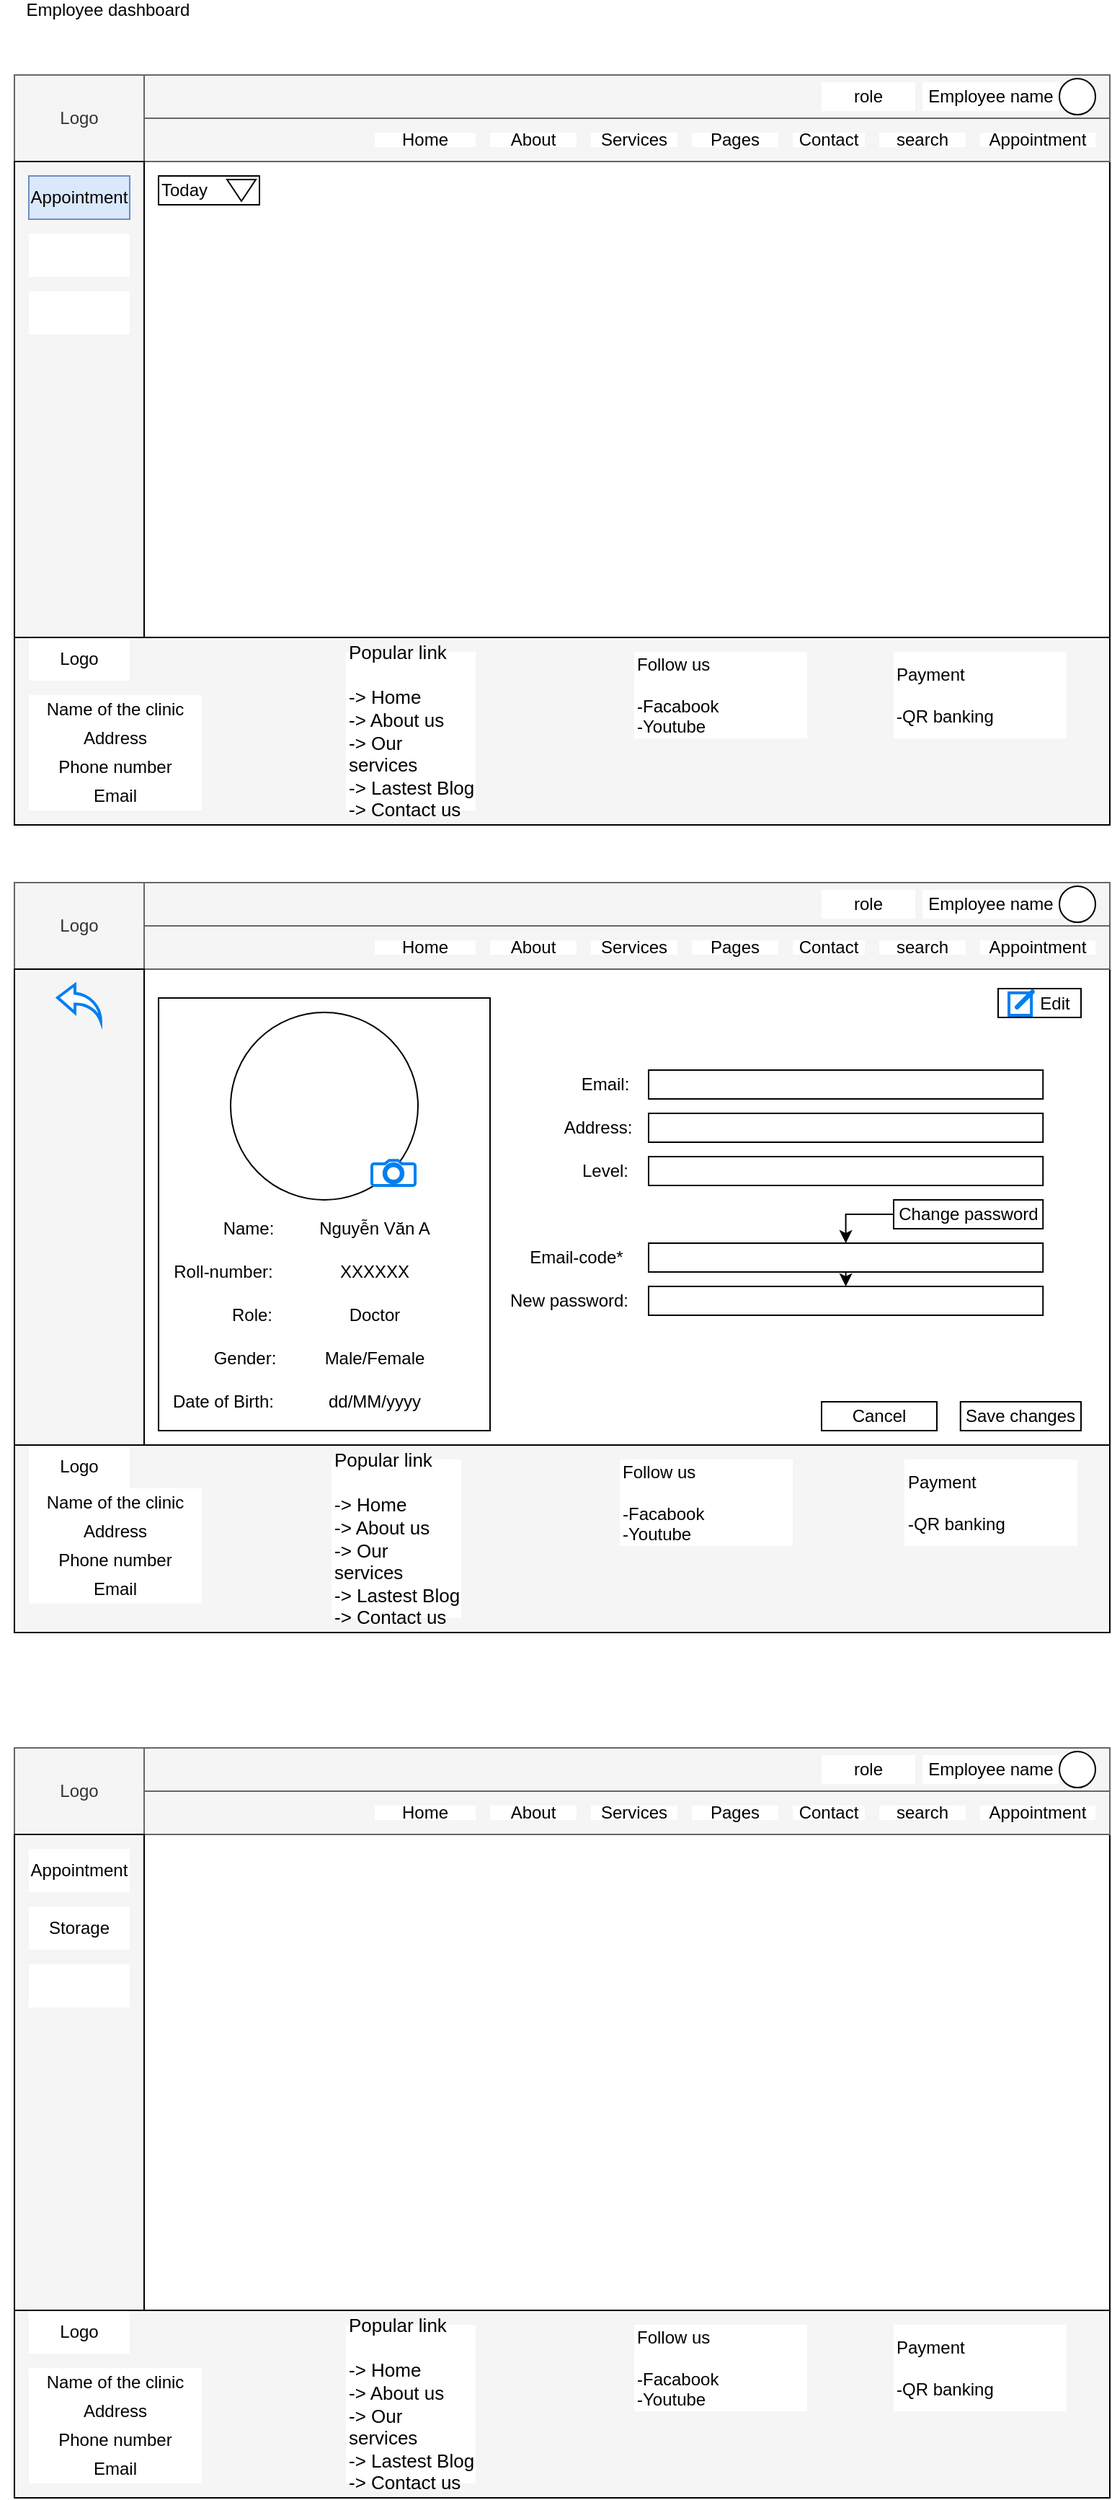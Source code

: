 <mxfile version="24.4.0" type="device">
  <diagram name="Page-1" id="k0tu-8JoDi0TnRKVN1S2">
    <mxGraphModel dx="1842" dy="1072" grid="1" gridSize="10" guides="1" tooltips="1" connect="1" arrows="1" fold="1" page="1" pageScale="1" pageWidth="850" pageHeight="1100" math="0" shadow="0">
      <root>
        <mxCell id="0" />
        <mxCell id="1" parent="0" />
        <mxCell id="kaYRoUPyHofxfCsmNQoP-1" value="" style="rounded=0;whiteSpace=wrap;html=1;" parent="1" vertex="1">
          <mxGeometry x="40" y="80" width="760" height="520" as="geometry" />
        </mxCell>
        <mxCell id="kaYRoUPyHofxfCsmNQoP-2" value="" style="rounded=0;whiteSpace=wrap;html=1;strokeColor=default;fillColor=#f5f5f5;fontColor=#333333;" parent="1" vertex="1">
          <mxGeometry x="40" y="470" width="760" height="130" as="geometry" />
        </mxCell>
        <mxCell id="kaYRoUPyHofxfCsmNQoP-3" value="header" style="rounded=0;whiteSpace=wrap;html=1;strokeColor=none;fillColor=#f5f5f5;fontColor=#333333;align=center;" parent="1" vertex="1">
          <mxGeometry x="40" y="80" width="760" height="60" as="geometry" />
        </mxCell>
        <mxCell id="kaYRoUPyHofxfCsmNQoP-4" value="Employee dashboard" style="rounded=0;whiteSpace=wrap;html=1;strokeColor=none;" parent="1" vertex="1">
          <mxGeometry x="30" y="30" width="150" height="10" as="geometry" />
        </mxCell>
        <mxCell id="kaYRoUPyHofxfCsmNQoP-5" value="Logo" style="rounded=0;whiteSpace=wrap;html=1;strokeColor=#666666;fillColor=#f5f5f5;fontColor=#333333;" parent="1" vertex="1">
          <mxGeometry x="40" y="80" width="90" height="60" as="geometry" />
        </mxCell>
        <mxCell id="kaYRoUPyHofxfCsmNQoP-6" value="" style="rounded=0;whiteSpace=wrap;html=1;strokeColor=#666666;fillColor=#f5f5f5;fontColor=#333333;" parent="1" vertex="1">
          <mxGeometry x="130" y="80" width="670" height="30" as="geometry" />
        </mxCell>
        <mxCell id="kaYRoUPyHofxfCsmNQoP-7" value="" style="rounded=0;whiteSpace=wrap;html=1;fillColor=#f5f5f5;fontColor=#333333;strokeColor=#666666;" parent="1" vertex="1">
          <mxGeometry x="130" y="110" width="670" height="30" as="geometry" />
        </mxCell>
        <mxCell id="kaYRoUPyHofxfCsmNQoP-8" value="Employee name" style="rounded=0;whiteSpace=wrap;html=1;strokeColor=none;" parent="1" vertex="1">
          <mxGeometry x="670" y="85" width="95" height="20" as="geometry" />
        </mxCell>
        <mxCell id="kaYRoUPyHofxfCsmNQoP-11" value="Appointment" style="rounded=0;whiteSpace=wrap;html=1;strokeColor=none;" parent="1" vertex="1">
          <mxGeometry x="710" y="120" width="80" height="10" as="geometry" />
        </mxCell>
        <mxCell id="kaYRoUPyHofxfCsmNQoP-12" value="search" style="rounded=0;whiteSpace=wrap;html=1;strokeColor=none;" parent="1" vertex="1">
          <mxGeometry x="640" y="120" width="60" height="10" as="geometry" />
        </mxCell>
        <mxCell id="kaYRoUPyHofxfCsmNQoP-14" value="Home" style="rounded=0;whiteSpace=wrap;html=1;strokeColor=none;" parent="1" vertex="1">
          <mxGeometry x="290" y="120" width="70" height="10" as="geometry" />
        </mxCell>
        <mxCell id="kaYRoUPyHofxfCsmNQoP-15" value="About" style="rounded=0;whiteSpace=wrap;html=1;strokeColor=none;" parent="1" vertex="1">
          <mxGeometry x="370" y="120" width="60" height="10" as="geometry" />
        </mxCell>
        <mxCell id="kaYRoUPyHofxfCsmNQoP-16" value="Services" style="rounded=0;whiteSpace=wrap;html=1;strokeColor=none;" parent="1" vertex="1">
          <mxGeometry x="440" y="120" width="60" height="10" as="geometry" />
        </mxCell>
        <mxCell id="kaYRoUPyHofxfCsmNQoP-17" value="Pages" style="rounded=0;whiteSpace=wrap;html=1;strokeColor=none;" parent="1" vertex="1">
          <mxGeometry x="510" y="120" width="60" height="10" as="geometry" />
        </mxCell>
        <mxCell id="kaYRoUPyHofxfCsmNQoP-18" value="Contact" style="rounded=0;whiteSpace=wrap;html=1;strokeColor=none;" parent="1" vertex="1">
          <mxGeometry x="580" y="120" width="50" height="10" as="geometry" />
        </mxCell>
        <mxCell id="kaYRoUPyHofxfCsmNQoP-20" value="" style="ellipse;whiteSpace=wrap;html=1;aspect=fixed;" parent="1" vertex="1">
          <mxGeometry x="765" y="82.5" width="25" height="25" as="geometry" />
        </mxCell>
        <mxCell id="kaYRoUPyHofxfCsmNQoP-21" value="Logo" style="rounded=0;whiteSpace=wrap;html=1;strokeColor=none;" parent="1" vertex="1">
          <mxGeometry x="50" y="470" width="70" height="30" as="geometry" />
        </mxCell>
        <mxCell id="kaYRoUPyHofxfCsmNQoP-22" value="" style="rounded=0;whiteSpace=wrap;html=1;fillColor=#f5f5f5;fontColor=#333333;strokeColor=default;" parent="1" vertex="1">
          <mxGeometry x="40" y="140" width="90" height="330" as="geometry" />
        </mxCell>
        <mxCell id="kaYRoUPyHofxfCsmNQoP-23" value="Appointment" style="rounded=0;whiteSpace=wrap;html=1;strokeColor=#6c8ebf;fillColor=#dae8fc;" parent="1" vertex="1">
          <mxGeometry x="50" y="150" width="70" height="30" as="geometry" />
        </mxCell>
        <mxCell id="kaYRoUPyHofxfCsmNQoP-24" value="" style="rounded=0;whiteSpace=wrap;html=1;strokeColor=none;" parent="1" vertex="1">
          <mxGeometry x="50" y="190" width="70" height="30" as="geometry" />
        </mxCell>
        <mxCell id="kaYRoUPyHofxfCsmNQoP-25" value="" style="rounded=0;whiteSpace=wrap;html=1;strokeColor=none;" parent="1" vertex="1">
          <mxGeometry x="50" y="230" width="70" height="30" as="geometry" />
        </mxCell>
        <mxCell id="kaYRoUPyHofxfCsmNQoP-27" value="role" style="rounded=0;whiteSpace=wrap;html=1;strokeColor=none;" parent="1" vertex="1">
          <mxGeometry x="600" y="85" width="65" height="20" as="geometry" />
        </mxCell>
        <mxCell id="kaYRoUPyHofxfCsmNQoP-30" value="" style="rounded=0;whiteSpace=wrap;html=1;" parent="1" vertex="1">
          <mxGeometry x="40" y="640" width="760" height="520" as="geometry" />
        </mxCell>
        <mxCell id="kaYRoUPyHofxfCsmNQoP-31" value="" style="rounded=0;whiteSpace=wrap;html=1;strokeColor=default;fillColor=#f5f5f5;fontColor=#333333;" parent="1" vertex="1">
          <mxGeometry x="40" y="1030" width="760" height="130" as="geometry" />
        </mxCell>
        <mxCell id="kaYRoUPyHofxfCsmNQoP-32" value="header" style="rounded=0;whiteSpace=wrap;html=1;strokeColor=none;fillColor=#f5f5f5;fontColor=#333333;align=center;" parent="1" vertex="1">
          <mxGeometry x="40" y="640" width="760" height="60" as="geometry" />
        </mxCell>
        <mxCell id="kaYRoUPyHofxfCsmNQoP-33" value="Logo" style="rounded=0;whiteSpace=wrap;html=1;strokeColor=#666666;fillColor=#f5f5f5;fontColor=#333333;" parent="1" vertex="1">
          <mxGeometry x="40" y="640" width="90" height="60" as="geometry" />
        </mxCell>
        <mxCell id="kaYRoUPyHofxfCsmNQoP-34" value="" style="rounded=0;whiteSpace=wrap;html=1;strokeColor=#666666;fillColor=#f5f5f5;fontColor=#333333;" parent="1" vertex="1">
          <mxGeometry x="130" y="640" width="670" height="30" as="geometry" />
        </mxCell>
        <mxCell id="kaYRoUPyHofxfCsmNQoP-35" value="" style="rounded=0;whiteSpace=wrap;html=1;fillColor=#f5f5f5;fontColor=#333333;strokeColor=#666666;" parent="1" vertex="1">
          <mxGeometry x="130" y="670" width="670" height="30" as="geometry" />
        </mxCell>
        <mxCell id="kaYRoUPyHofxfCsmNQoP-36" value="Employee name" style="rounded=0;whiteSpace=wrap;html=1;strokeColor=none;" parent="1" vertex="1">
          <mxGeometry x="670" y="645" width="95" height="20" as="geometry" />
        </mxCell>
        <mxCell id="kaYRoUPyHofxfCsmNQoP-37" value="Appointment" style="rounded=0;whiteSpace=wrap;html=1;strokeColor=none;" parent="1" vertex="1">
          <mxGeometry x="710" y="680" width="80" height="10" as="geometry" />
        </mxCell>
        <mxCell id="kaYRoUPyHofxfCsmNQoP-38" value="search" style="rounded=0;whiteSpace=wrap;html=1;strokeColor=none;" parent="1" vertex="1">
          <mxGeometry x="640" y="680" width="60" height="10" as="geometry" />
        </mxCell>
        <mxCell id="kaYRoUPyHofxfCsmNQoP-39" value="Home" style="rounded=0;whiteSpace=wrap;html=1;strokeColor=none;" parent="1" vertex="1">
          <mxGeometry x="290" y="680" width="70" height="10" as="geometry" />
        </mxCell>
        <mxCell id="kaYRoUPyHofxfCsmNQoP-40" value="About" style="rounded=0;whiteSpace=wrap;html=1;strokeColor=none;" parent="1" vertex="1">
          <mxGeometry x="370" y="680" width="60" height="10" as="geometry" />
        </mxCell>
        <mxCell id="kaYRoUPyHofxfCsmNQoP-41" value="Services" style="rounded=0;whiteSpace=wrap;html=1;strokeColor=none;" parent="1" vertex="1">
          <mxGeometry x="440" y="680" width="60" height="10" as="geometry" />
        </mxCell>
        <mxCell id="kaYRoUPyHofxfCsmNQoP-42" value="Pages" style="rounded=0;whiteSpace=wrap;html=1;strokeColor=none;" parent="1" vertex="1">
          <mxGeometry x="510" y="680" width="60" height="10" as="geometry" />
        </mxCell>
        <mxCell id="kaYRoUPyHofxfCsmNQoP-43" value="Contact" style="rounded=0;whiteSpace=wrap;html=1;strokeColor=none;" parent="1" vertex="1">
          <mxGeometry x="580" y="680" width="50" height="10" as="geometry" />
        </mxCell>
        <mxCell id="kaYRoUPyHofxfCsmNQoP-44" value="" style="ellipse;whiteSpace=wrap;html=1;aspect=fixed;" parent="1" vertex="1">
          <mxGeometry x="765" y="642.5" width="25" height="25" as="geometry" />
        </mxCell>
        <mxCell id="kaYRoUPyHofxfCsmNQoP-45" value="Logo" style="rounded=0;whiteSpace=wrap;html=1;strokeColor=none;" parent="1" vertex="1">
          <mxGeometry x="50" y="1030" width="70" height="30" as="geometry" />
        </mxCell>
        <mxCell id="kaYRoUPyHofxfCsmNQoP-46" value="" style="rounded=0;whiteSpace=wrap;html=1;fillColor=#f5f5f5;fontColor=#333333;strokeColor=default;" parent="1" vertex="1">
          <mxGeometry x="40" y="700" width="90" height="330" as="geometry" />
        </mxCell>
        <mxCell id="kaYRoUPyHofxfCsmNQoP-50" value="role" style="rounded=0;whiteSpace=wrap;html=1;strokeColor=none;" parent="1" vertex="1">
          <mxGeometry x="600" y="645" width="65" height="20" as="geometry" />
        </mxCell>
        <mxCell id="kaYRoUPyHofxfCsmNQoP-51" value="" style="rounded=0;whiteSpace=wrap;html=1;" parent="1" vertex="1">
          <mxGeometry x="140" y="720" width="230" height="300" as="geometry" />
        </mxCell>
        <mxCell id="kaYRoUPyHofxfCsmNQoP-52" value="" style="ellipse;whiteSpace=wrap;html=1;aspect=fixed;" parent="1" vertex="1">
          <mxGeometry x="190" y="730" width="130" height="130" as="geometry" />
        </mxCell>
        <mxCell id="kaYRoUPyHofxfCsmNQoP-53" value="Name:" style="rounded=0;whiteSpace=wrap;html=1;strokeColor=none;" parent="1" vertex="1">
          <mxGeometry x="180" y="870" width="45" height="20" as="geometry" />
        </mxCell>
        <mxCell id="kaYRoUPyHofxfCsmNQoP-54" value="Roll-number:" style="rounded=0;whiteSpace=wrap;html=1;strokeColor=none;" parent="1" vertex="1">
          <mxGeometry x="145" y="900" width="80" height="20" as="geometry" />
        </mxCell>
        <mxCell id="kaYRoUPyHofxfCsmNQoP-55" value="Role:" style="rounded=0;whiteSpace=wrap;html=1;strokeColor=none;" parent="1" vertex="1">
          <mxGeometry x="185" y="930" width="40" height="20" as="geometry" />
        </mxCell>
        <mxCell id="kaYRoUPyHofxfCsmNQoP-56" value="Gender:" style="rounded=0;whiteSpace=wrap;html=1;strokeColor=none;" parent="1" vertex="1">
          <mxGeometry x="175" y="960" width="50" height="20" as="geometry" />
        </mxCell>
        <mxCell id="kaYRoUPyHofxfCsmNQoP-57" value="Date of Birth:" style="rounded=0;whiteSpace=wrap;html=1;strokeColor=none;" parent="1" vertex="1">
          <mxGeometry x="145" y="990" width="80" height="20" as="geometry" />
        </mxCell>
        <mxCell id="kaYRoUPyHofxfCsmNQoP-58" value="Nguyễn Văn A" style="rounded=0;whiteSpace=wrap;html=1;strokeColor=none;" parent="1" vertex="1">
          <mxGeometry x="230" y="870" width="120" height="20" as="geometry" />
        </mxCell>
        <mxCell id="kaYRoUPyHofxfCsmNQoP-59" value="XXXXXX" style="rounded=0;whiteSpace=wrap;html=1;strokeColor=none;" parent="1" vertex="1">
          <mxGeometry x="230" y="900" width="120" height="20" as="geometry" />
        </mxCell>
        <mxCell id="kaYRoUPyHofxfCsmNQoP-60" value="Doctor" style="rounded=0;whiteSpace=wrap;html=1;strokeColor=none;" parent="1" vertex="1">
          <mxGeometry x="230" y="930" width="120" height="20" as="geometry" />
        </mxCell>
        <mxCell id="kaYRoUPyHofxfCsmNQoP-61" value="Male/Female" style="rounded=0;whiteSpace=wrap;html=1;strokeColor=none;" parent="1" vertex="1">
          <mxGeometry x="230" y="960" width="120" height="20" as="geometry" />
        </mxCell>
        <mxCell id="kaYRoUPyHofxfCsmNQoP-62" value="dd/MM/yyyy" style="rounded=0;whiteSpace=wrap;html=1;strokeColor=none;" parent="1" vertex="1">
          <mxGeometry x="230" y="990" width="120" height="20" as="geometry" />
        </mxCell>
        <mxCell id="kaYRoUPyHofxfCsmNQoP-69" value="" style="rounded=0;whiteSpace=wrap;html=1;" parent="1" vertex="1">
          <mxGeometry x="480" y="770" width="273.62" height="20" as="geometry" />
        </mxCell>
        <mxCell id="kaYRoUPyHofxfCsmNQoP-70" value="" style="rounded=0;whiteSpace=wrap;html=1;" parent="1" vertex="1">
          <mxGeometry x="480" y="800" width="273.62" height="20" as="geometry" />
        </mxCell>
        <mxCell id="kaYRoUPyHofxfCsmNQoP-71" value="" style="rounded=0;whiteSpace=wrap;html=1;" parent="1" vertex="1">
          <mxGeometry x="480" y="830" width="273.62" height="20" as="geometry" />
        </mxCell>
        <mxCell id="kaYRoUPyHofxfCsmNQoP-91" style="edgeStyle=orthogonalEdgeStyle;rounded=0;orthogonalLoop=1;jettySize=auto;html=1;exitX=0;exitY=0.5;exitDx=0;exitDy=0;entryX=0.5;entryY=0;entryDx=0;entryDy=0;" parent="1" source="kaYRoUPyHofxfCsmNQoP-72" target="kaYRoUPyHofxfCsmNQoP-73" edge="1">
          <mxGeometry relative="1" as="geometry" />
        </mxCell>
        <mxCell id="kaYRoUPyHofxfCsmNQoP-72" value="Change password" style="rounded=0;whiteSpace=wrap;html=1;" parent="1" vertex="1">
          <mxGeometry x="650" y="860" width="103.62" height="20" as="geometry" />
        </mxCell>
        <mxCell id="kaYRoUPyHofxfCsmNQoP-97" style="edgeStyle=orthogonalEdgeStyle;rounded=0;orthogonalLoop=1;jettySize=auto;html=1;exitX=0.5;exitY=1;exitDx=0;exitDy=0;entryX=0.5;entryY=0;entryDx=0;entryDy=0;" parent="1" source="kaYRoUPyHofxfCsmNQoP-73" target="kaYRoUPyHofxfCsmNQoP-94" edge="1">
          <mxGeometry relative="1" as="geometry" />
        </mxCell>
        <mxCell id="kaYRoUPyHofxfCsmNQoP-73" value="" style="rounded=0;whiteSpace=wrap;html=1;" parent="1" vertex="1">
          <mxGeometry x="480" y="890" width="273.62" height="20" as="geometry" />
        </mxCell>
        <mxCell id="kaYRoUPyHofxfCsmNQoP-74" value="Save changes" style="rounded=0;whiteSpace=wrap;html=1;" parent="1" vertex="1">
          <mxGeometry x="696.38" y="1000" width="83.62" height="20" as="geometry" />
        </mxCell>
        <mxCell id="kaYRoUPyHofxfCsmNQoP-75" value="Cancel" style="rounded=0;whiteSpace=wrap;html=1;rotation=0;gradientColor=none;" parent="1" vertex="1">
          <mxGeometry x="600" y="1000" width="80" height="20" as="geometry" />
        </mxCell>
        <mxCell id="kaYRoUPyHofxfCsmNQoP-76" value="Email:" style="rounded=0;whiteSpace=wrap;html=1;strokeColor=none;" parent="1" vertex="1">
          <mxGeometry x="430" y="770" width="40" height="20" as="geometry" />
        </mxCell>
        <mxCell id="kaYRoUPyHofxfCsmNQoP-77" value="Address:" style="rounded=0;whiteSpace=wrap;html=1;strokeColor=none;" parent="1" vertex="1">
          <mxGeometry x="420" y="800" width="50" height="20" as="geometry" />
        </mxCell>
        <mxCell id="kaYRoUPyHofxfCsmNQoP-78" value="Level:" style="rounded=0;whiteSpace=wrap;html=1;strokeColor=none;" parent="1" vertex="1">
          <mxGeometry x="430" y="830" width="40" height="20" as="geometry" />
        </mxCell>
        <mxCell id="kaYRoUPyHofxfCsmNQoP-84" value="Edit&amp;nbsp;&amp;nbsp;" style="rounded=0;whiteSpace=wrap;html=1;align=right;" parent="1" vertex="1">
          <mxGeometry x="722.5" y="713.5" width="57.5" height="20" as="geometry" />
        </mxCell>
        <mxCell id="kaYRoUPyHofxfCsmNQoP-85" value="" style="html=1;verticalLabelPosition=bottom;align=center;labelBackgroundColor=#ffffff;verticalAlign=top;strokeWidth=2;strokeColor=#0080F0;shadow=0;dashed=0;shape=mxgraph.ios7.icons.edit;fontSize=12;" parent="1" vertex="1">
          <mxGeometry x="730" y="715" width="17" height="17" as="geometry" />
        </mxCell>
        <mxCell id="kaYRoUPyHofxfCsmNQoP-89" value="Email-code*" style="rounded=0;whiteSpace=wrap;html=1;strokeColor=none;" parent="1" vertex="1">
          <mxGeometry x="390" y="890" width="80" height="20" as="geometry" />
        </mxCell>
        <mxCell id="kaYRoUPyHofxfCsmNQoP-94" value="" style="rounded=0;whiteSpace=wrap;html=1;" parent="1" vertex="1">
          <mxGeometry x="480" y="920" width="273.62" height="20" as="geometry" />
        </mxCell>
        <mxCell id="kaYRoUPyHofxfCsmNQoP-95" value="New password:" style="rounded=0;whiteSpace=wrap;html=1;strokeColor=none;" parent="1" vertex="1">
          <mxGeometry x="380" y="920" width="90" height="20" as="geometry" />
        </mxCell>
        <mxCell id="kaYRoUPyHofxfCsmNQoP-99" value="Name of the clinic" style="rounded=0;whiteSpace=wrap;html=1;strokeColor=none;" parent="1" vertex="1">
          <mxGeometry x="50" y="510" width="120" height="20" as="geometry" />
        </mxCell>
        <mxCell id="kaYRoUPyHofxfCsmNQoP-100" value="Address" style="rounded=0;whiteSpace=wrap;html=1;strokeColor=none;" parent="1" vertex="1">
          <mxGeometry x="50" y="530" width="120" height="20" as="geometry" />
        </mxCell>
        <mxCell id="kaYRoUPyHofxfCsmNQoP-101" value="Phone number" style="rounded=0;whiteSpace=wrap;html=1;strokeColor=none;" parent="1" vertex="1">
          <mxGeometry x="50" y="550" width="120" height="20" as="geometry" />
        </mxCell>
        <mxCell id="kaYRoUPyHofxfCsmNQoP-102" value="Email" style="rounded=0;whiteSpace=wrap;html=1;strokeColor=none;" parent="1" vertex="1">
          <mxGeometry x="50" y="570" width="120" height="20" as="geometry" />
        </mxCell>
        <mxCell id="kaYRoUPyHofxfCsmNQoP-104" value="Name of the clinic" style="rounded=0;whiteSpace=wrap;html=1;strokeColor=none;" parent="1" vertex="1">
          <mxGeometry x="50" y="1060" width="120" height="20" as="geometry" />
        </mxCell>
        <mxCell id="kaYRoUPyHofxfCsmNQoP-105" value="Address" style="rounded=0;whiteSpace=wrap;html=1;strokeColor=none;" parent="1" vertex="1">
          <mxGeometry x="50" y="1080" width="120" height="20" as="geometry" />
        </mxCell>
        <mxCell id="kaYRoUPyHofxfCsmNQoP-106" value="Phone number" style="rounded=0;whiteSpace=wrap;html=1;strokeColor=none;" parent="1" vertex="1">
          <mxGeometry x="50" y="1100" width="120" height="20" as="geometry" />
        </mxCell>
        <mxCell id="kaYRoUPyHofxfCsmNQoP-107" value="Email" style="rounded=0;whiteSpace=wrap;html=1;strokeColor=none;" parent="1" vertex="1">
          <mxGeometry x="50" y="1120" width="120" height="20" as="geometry" />
        </mxCell>
        <mxCell id="kaYRoUPyHofxfCsmNQoP-108" value="&lt;font style=&quot;font-size: 13px;&quot;&gt;Popular link&lt;/font&gt;&lt;div style=&quot;font-size: 13px;&quot;&gt;&lt;br&gt;&lt;div&gt;-&amp;gt; Home&lt;/div&gt;&lt;div&gt;-&amp;gt; About us&lt;/div&gt;&lt;div&gt;-&amp;gt; Our services&lt;/div&gt;&lt;div&gt;-&amp;gt; Lastest Blog&lt;/div&gt;&lt;div&gt;-&amp;gt; Contact us&lt;/div&gt;&lt;/div&gt;" style="rounded=0;whiteSpace=wrap;html=1;align=left;strokeColor=none;" parent="1" vertex="1">
          <mxGeometry x="270" y="480" width="90" height="110" as="geometry" />
        </mxCell>
        <mxCell id="kaYRoUPyHofxfCsmNQoP-109" value="Follow us&lt;div&gt;&lt;br&gt;&lt;/div&gt;&lt;div&gt;-Facabook&lt;/div&gt;&lt;div&gt;-Youtube&lt;/div&gt;" style="rounded=0;whiteSpace=wrap;html=1;align=left;strokeColor=none;" parent="1" vertex="1">
          <mxGeometry x="470" y="480" width="120" height="60" as="geometry" />
        </mxCell>
        <mxCell id="kaYRoUPyHofxfCsmNQoP-110" value="Payment&lt;div&gt;&lt;br&gt;&lt;/div&gt;&lt;div&gt;-QR banking&lt;/div&gt;" style="rounded=0;whiteSpace=wrap;html=1;align=left;strokeColor=none;" parent="1" vertex="1">
          <mxGeometry x="650" y="480" width="120" height="60" as="geometry" />
        </mxCell>
        <mxCell id="kaYRoUPyHofxfCsmNQoP-111" value="" style="html=1;verticalLabelPosition=bottom;align=center;labelBackgroundColor=#ffffff;verticalAlign=top;strokeWidth=2;strokeColor=#0080F0;shadow=0;dashed=0;shape=mxgraph.ios7.icons.camera;" parent="1" vertex="1">
          <mxGeometry x="288" y="832.6" width="30" height="17.4" as="geometry" />
        </mxCell>
        <mxCell id="kaYRoUPyHofxfCsmNQoP-116" value="&lt;font style=&quot;font-size: 13px;&quot;&gt;Popular link&lt;/font&gt;&lt;div style=&quot;font-size: 13px;&quot;&gt;&lt;br&gt;&lt;div&gt;-&amp;gt; Home&lt;/div&gt;&lt;div&gt;-&amp;gt; About us&lt;/div&gt;&lt;div&gt;-&amp;gt; Our services&lt;/div&gt;&lt;div&gt;-&amp;gt; Lastest Blog&lt;/div&gt;&lt;div&gt;-&amp;gt; Contact us&lt;/div&gt;&lt;/div&gt;" style="rounded=0;whiteSpace=wrap;html=1;align=left;strokeColor=none;" parent="1" vertex="1">
          <mxGeometry x="260" y="1040" width="90" height="110" as="geometry" />
        </mxCell>
        <mxCell id="kaYRoUPyHofxfCsmNQoP-117" value="Follow us&lt;div&gt;&lt;br&gt;&lt;/div&gt;&lt;div&gt;-Facabook&lt;/div&gt;&lt;div&gt;-Youtube&lt;/div&gt;" style="rounded=0;whiteSpace=wrap;html=1;align=left;strokeColor=none;" parent="1" vertex="1">
          <mxGeometry x="460" y="1040" width="120" height="60" as="geometry" />
        </mxCell>
        <mxCell id="kaYRoUPyHofxfCsmNQoP-118" value="Payment&lt;div&gt;&lt;br&gt;&lt;/div&gt;&lt;div&gt;-QR banking&lt;/div&gt;" style="rounded=0;whiteSpace=wrap;html=1;align=left;strokeColor=none;" parent="1" vertex="1">
          <mxGeometry x="657.5" y="1040" width="120" height="60" as="geometry" />
        </mxCell>
        <mxCell id="kaYRoUPyHofxfCsmNQoP-119" value="" style="html=1;verticalLabelPosition=bottom;align=center;labelBackgroundColor=#ffffff;verticalAlign=top;strokeWidth=2;strokeColor=#0080F0;shadow=0;dashed=0;shape=mxgraph.ios7.icons.back;" parent="1" vertex="1">
          <mxGeometry x="70" y="710.75" width="30" height="25.5" as="geometry" />
        </mxCell>
        <mxCell id="1xwqfClV_x3DvjiMqpP7-1" value="" style="rounded=0;whiteSpace=wrap;html=1;" parent="1" vertex="1">
          <mxGeometry x="40" y="1240" width="760" height="520" as="geometry" />
        </mxCell>
        <mxCell id="1xwqfClV_x3DvjiMqpP7-2" value="" style="rounded=0;whiteSpace=wrap;html=1;strokeColor=default;fillColor=#f5f5f5;fontColor=#333333;" parent="1" vertex="1">
          <mxGeometry x="40" y="1630" width="760" height="130" as="geometry" />
        </mxCell>
        <mxCell id="1xwqfClV_x3DvjiMqpP7-3" value="header" style="rounded=0;whiteSpace=wrap;html=1;strokeColor=none;fillColor=#f5f5f5;fontColor=#333333;align=center;" parent="1" vertex="1">
          <mxGeometry x="40" y="1240" width="760" height="60" as="geometry" />
        </mxCell>
        <mxCell id="1xwqfClV_x3DvjiMqpP7-4" value="Logo" style="rounded=0;whiteSpace=wrap;html=1;strokeColor=#666666;fillColor=#f5f5f5;fontColor=#333333;" parent="1" vertex="1">
          <mxGeometry x="40" y="1240" width="90" height="60" as="geometry" />
        </mxCell>
        <mxCell id="1xwqfClV_x3DvjiMqpP7-5" value="" style="rounded=0;whiteSpace=wrap;html=1;strokeColor=#666666;fillColor=#f5f5f5;fontColor=#333333;" parent="1" vertex="1">
          <mxGeometry x="130" y="1240" width="670" height="30" as="geometry" />
        </mxCell>
        <mxCell id="1xwqfClV_x3DvjiMqpP7-6" value="" style="rounded=0;whiteSpace=wrap;html=1;fillColor=#f5f5f5;fontColor=#333333;strokeColor=#666666;" parent="1" vertex="1">
          <mxGeometry x="130" y="1270" width="670" height="30" as="geometry" />
        </mxCell>
        <mxCell id="1xwqfClV_x3DvjiMqpP7-7" value="Employee name" style="rounded=0;whiteSpace=wrap;html=1;strokeColor=none;" parent="1" vertex="1">
          <mxGeometry x="670" y="1245" width="95" height="20" as="geometry" />
        </mxCell>
        <mxCell id="1xwqfClV_x3DvjiMqpP7-8" value="Appointment" style="rounded=0;whiteSpace=wrap;html=1;strokeColor=none;" parent="1" vertex="1">
          <mxGeometry x="710" y="1280" width="80" height="10" as="geometry" />
        </mxCell>
        <mxCell id="1xwqfClV_x3DvjiMqpP7-9" value="search" style="rounded=0;whiteSpace=wrap;html=1;strokeColor=none;" parent="1" vertex="1">
          <mxGeometry x="640" y="1280" width="60" height="10" as="geometry" />
        </mxCell>
        <mxCell id="1xwqfClV_x3DvjiMqpP7-10" value="Home" style="rounded=0;whiteSpace=wrap;html=1;strokeColor=none;" parent="1" vertex="1">
          <mxGeometry x="290" y="1280" width="70" height="10" as="geometry" />
        </mxCell>
        <mxCell id="1xwqfClV_x3DvjiMqpP7-11" value="About" style="rounded=0;whiteSpace=wrap;html=1;strokeColor=none;" parent="1" vertex="1">
          <mxGeometry x="370" y="1280" width="60" height="10" as="geometry" />
        </mxCell>
        <mxCell id="1xwqfClV_x3DvjiMqpP7-12" value="Services" style="rounded=0;whiteSpace=wrap;html=1;strokeColor=none;" parent="1" vertex="1">
          <mxGeometry x="440" y="1280" width="60" height="10" as="geometry" />
        </mxCell>
        <mxCell id="1xwqfClV_x3DvjiMqpP7-13" value="Pages" style="rounded=0;whiteSpace=wrap;html=1;strokeColor=none;" parent="1" vertex="1">
          <mxGeometry x="510" y="1280" width="60" height="10" as="geometry" />
        </mxCell>
        <mxCell id="1xwqfClV_x3DvjiMqpP7-14" value="Contact" style="rounded=0;whiteSpace=wrap;html=1;strokeColor=none;" parent="1" vertex="1">
          <mxGeometry x="580" y="1280" width="50" height="10" as="geometry" />
        </mxCell>
        <mxCell id="1xwqfClV_x3DvjiMqpP7-15" value="" style="ellipse;whiteSpace=wrap;html=1;aspect=fixed;" parent="1" vertex="1">
          <mxGeometry x="765" y="1242.5" width="25" height="25" as="geometry" />
        </mxCell>
        <mxCell id="1xwqfClV_x3DvjiMqpP7-16" value="Logo" style="rounded=0;whiteSpace=wrap;html=1;strokeColor=none;" parent="1" vertex="1">
          <mxGeometry x="50" y="1630" width="70" height="30" as="geometry" />
        </mxCell>
        <mxCell id="1xwqfClV_x3DvjiMqpP7-17" value="" style="rounded=0;whiteSpace=wrap;html=1;fillColor=#f5f5f5;fontColor=#333333;strokeColor=default;" parent="1" vertex="1">
          <mxGeometry x="40" y="1300" width="90" height="330" as="geometry" />
        </mxCell>
        <mxCell id="1xwqfClV_x3DvjiMqpP7-18" value="Appointment" style="rounded=0;whiteSpace=wrap;html=1;strokeColor=none;" parent="1" vertex="1">
          <mxGeometry x="50" y="1310" width="70" height="30" as="geometry" />
        </mxCell>
        <mxCell id="1xwqfClV_x3DvjiMqpP7-19" value="Storage" style="rounded=0;whiteSpace=wrap;html=1;strokeColor=none;" parent="1" vertex="1">
          <mxGeometry x="50" y="1350" width="70" height="30" as="geometry" />
        </mxCell>
        <mxCell id="1xwqfClV_x3DvjiMqpP7-20" value="" style="rounded=0;whiteSpace=wrap;html=1;strokeColor=none;" parent="1" vertex="1">
          <mxGeometry x="50" y="1390" width="70" height="30" as="geometry" />
        </mxCell>
        <mxCell id="1xwqfClV_x3DvjiMqpP7-21" value="role" style="rounded=0;whiteSpace=wrap;html=1;strokeColor=none;" parent="1" vertex="1">
          <mxGeometry x="600" y="1245" width="65" height="20" as="geometry" />
        </mxCell>
        <mxCell id="1xwqfClV_x3DvjiMqpP7-22" value="Name of the clinic" style="rounded=0;whiteSpace=wrap;html=1;strokeColor=none;" parent="1" vertex="1">
          <mxGeometry x="50" y="1670" width="120" height="20" as="geometry" />
        </mxCell>
        <mxCell id="1xwqfClV_x3DvjiMqpP7-23" value="Address" style="rounded=0;whiteSpace=wrap;html=1;strokeColor=none;" parent="1" vertex="1">
          <mxGeometry x="50" y="1690" width="120" height="20" as="geometry" />
        </mxCell>
        <mxCell id="1xwqfClV_x3DvjiMqpP7-24" value="Phone number" style="rounded=0;whiteSpace=wrap;html=1;strokeColor=none;" parent="1" vertex="1">
          <mxGeometry x="50" y="1710" width="120" height="20" as="geometry" />
        </mxCell>
        <mxCell id="1xwqfClV_x3DvjiMqpP7-25" value="Email" style="rounded=0;whiteSpace=wrap;html=1;strokeColor=none;" parent="1" vertex="1">
          <mxGeometry x="50" y="1730" width="120" height="20" as="geometry" />
        </mxCell>
        <mxCell id="1xwqfClV_x3DvjiMqpP7-26" value="&lt;font style=&quot;font-size: 13px;&quot;&gt;Popular link&lt;/font&gt;&lt;div style=&quot;font-size: 13px;&quot;&gt;&lt;br&gt;&lt;div&gt;-&amp;gt; Home&lt;/div&gt;&lt;div&gt;-&amp;gt; About us&lt;/div&gt;&lt;div&gt;-&amp;gt; Our services&lt;/div&gt;&lt;div&gt;-&amp;gt; Lastest Blog&lt;/div&gt;&lt;div&gt;-&amp;gt; Contact us&lt;/div&gt;&lt;/div&gt;" style="rounded=0;whiteSpace=wrap;html=1;align=left;strokeColor=none;" parent="1" vertex="1">
          <mxGeometry x="270" y="1640" width="90" height="110" as="geometry" />
        </mxCell>
        <mxCell id="1xwqfClV_x3DvjiMqpP7-27" value="Follow us&lt;div&gt;&lt;br&gt;&lt;/div&gt;&lt;div&gt;-Facabook&lt;/div&gt;&lt;div&gt;-Youtube&lt;/div&gt;" style="rounded=0;whiteSpace=wrap;html=1;align=left;strokeColor=none;" parent="1" vertex="1">
          <mxGeometry x="470" y="1640" width="120" height="60" as="geometry" />
        </mxCell>
        <mxCell id="1xwqfClV_x3DvjiMqpP7-28" value="Payment&lt;div&gt;&lt;br&gt;&lt;/div&gt;&lt;div&gt;-QR banking&lt;/div&gt;" style="rounded=0;whiteSpace=wrap;html=1;align=left;strokeColor=none;" parent="1" vertex="1">
          <mxGeometry x="650" y="1640" width="120" height="60" as="geometry" />
        </mxCell>
        <mxCell id="F-968YT1H_lC1eH4sWaF-1" value="Today" style="rounded=0;whiteSpace=wrap;html=1;align=left;" vertex="1" parent="1">
          <mxGeometry x="140" y="150" width="70" height="20" as="geometry" />
        </mxCell>
        <mxCell id="F-968YT1H_lC1eH4sWaF-2" value="" style="triangle;whiteSpace=wrap;html=1;rotation=90;" vertex="1" parent="1">
          <mxGeometry x="190" y="150" width="15" height="20" as="geometry" />
        </mxCell>
      </root>
    </mxGraphModel>
  </diagram>
</mxfile>
